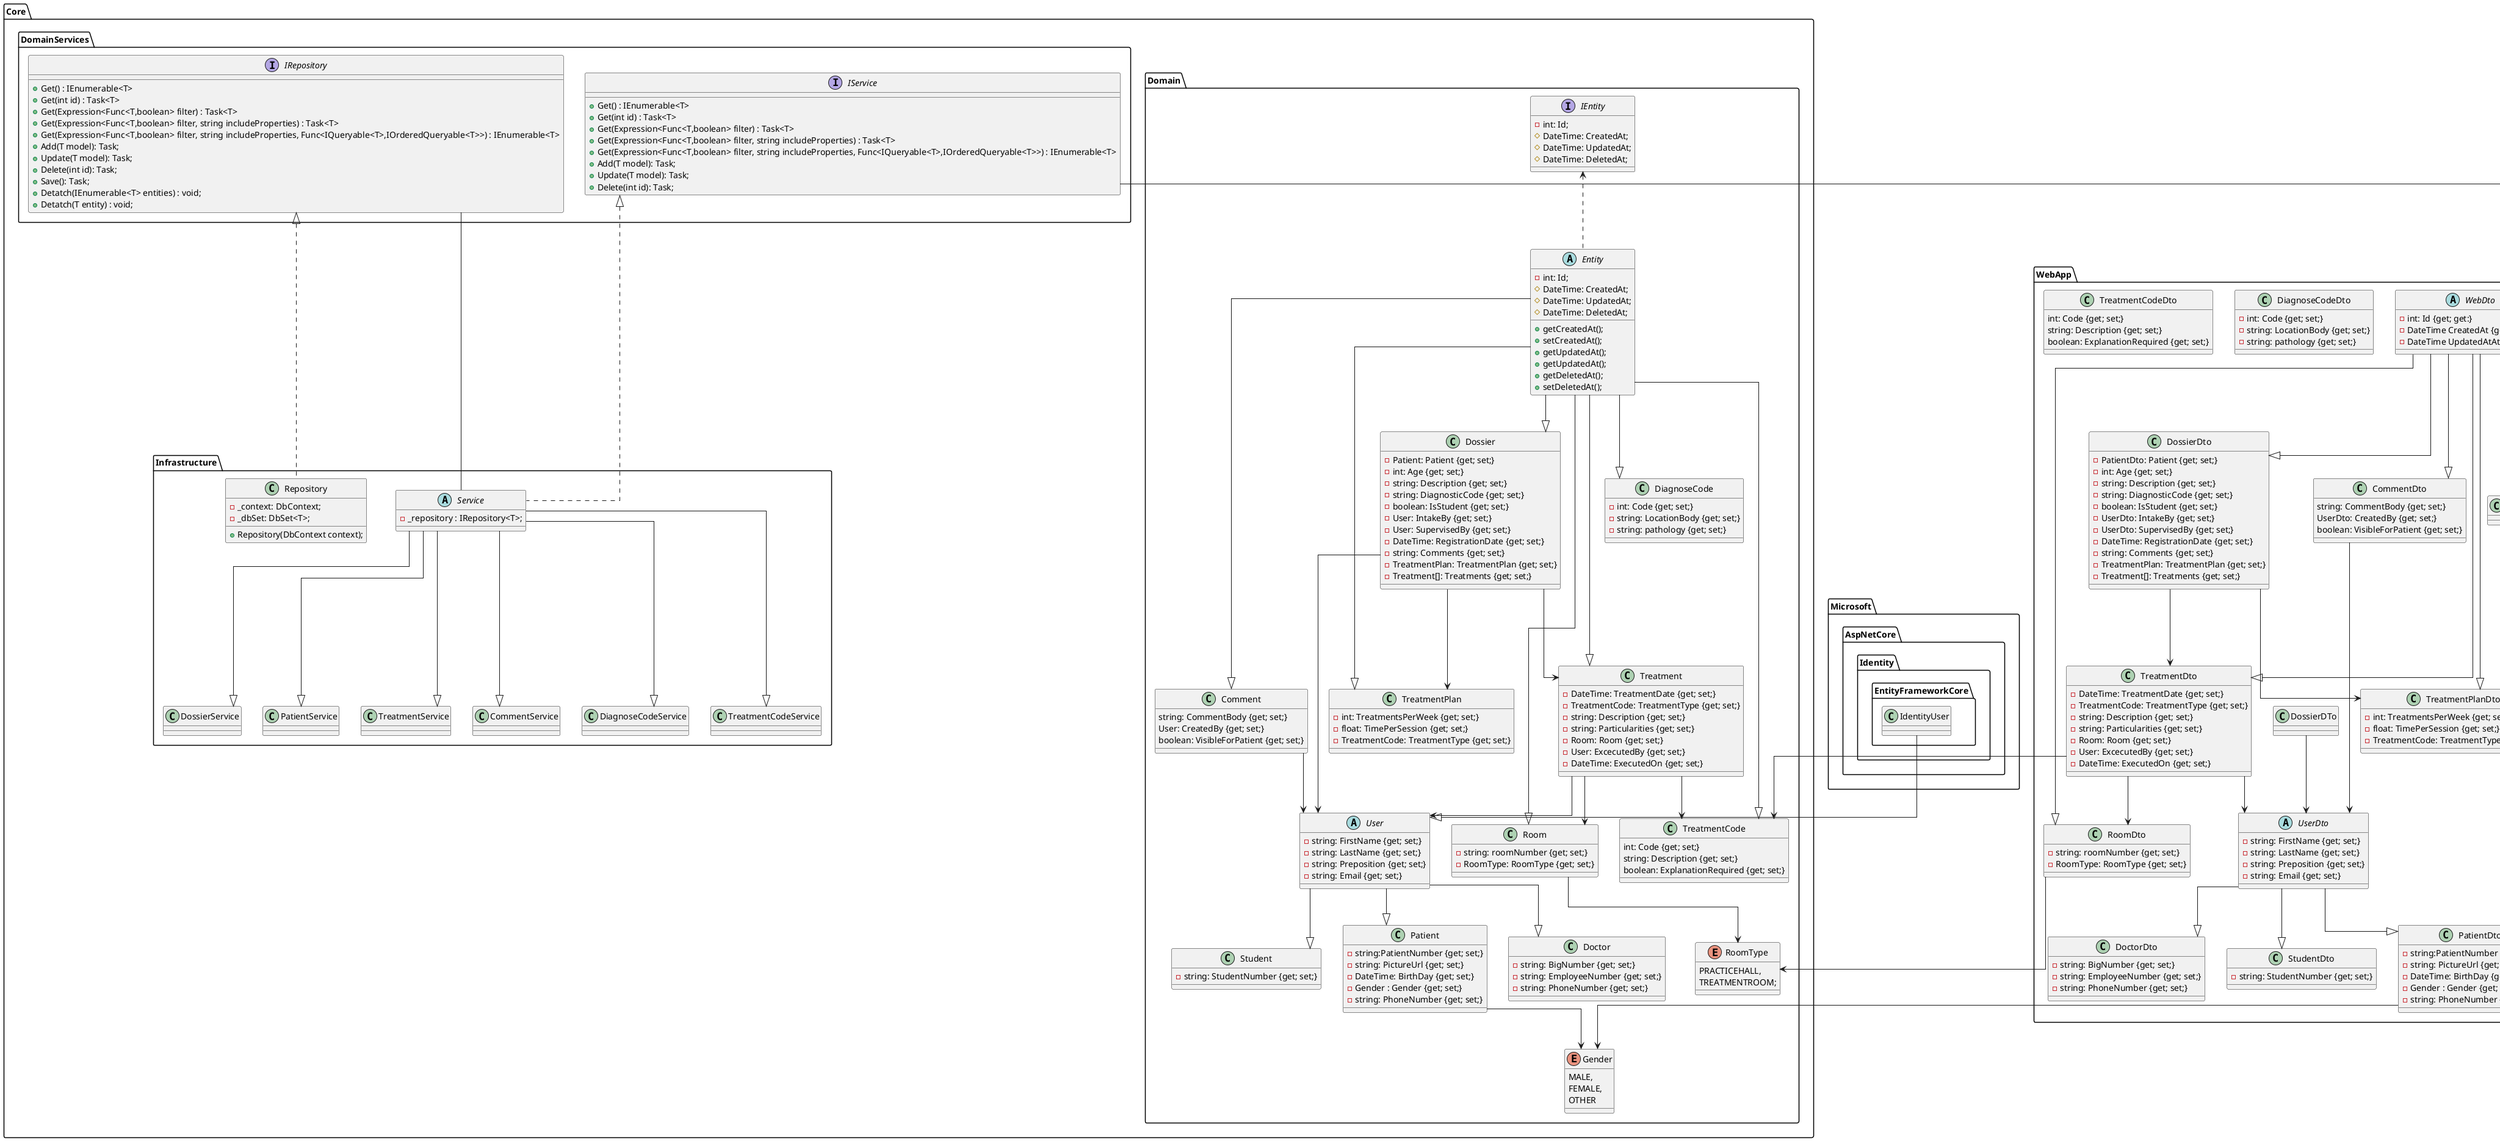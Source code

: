 @startuml
skinparam linetype polyline
skinparam linetype ortho

package Core.Domain{

interface IEntity {
-int: Id;
#DateTime: CreatedAt;
#DateTime: UpdatedAt;
#DateTime: DeletedAt;
}
abstract class Entity {
-int: Id;
#DateTime: CreatedAt;
#DateTime: UpdatedAt;
#DateTime: DeletedAt;
+getCreatedAt();
+setCreatedAt();
+getUpdatedAt();
+getUpdatedAt();
+getDeletedAt();
+setDeletedAt();
}

class Doctor{
- string: BigNumber {get; set;}
- string: EmployeeNumber {get; set;}
- string: PhoneNumber {get; set;}
}

class Student{
-string: StudentNumber {get; set;}
}


class Patient{
- string:PatientNumber {get; set;}
- string: PictureUrl {get; set;}
- DateTime: BirthDay {get; set;}
- Gender : Gender {get; set;}
- string: PhoneNumber {get; set;}
}

enum Gender{
MALE,
FEMALE,
OTHER
}

abstract class User{
- string: FirstName {get; set;}
- string: LastName {get; set;}
- string: Preposition {get; set;}
- string: Email {get; set;}
}

class Dossier {
- Patient: Patient {get; set;}
- int: Age {get; set;}
- string: Description {get; set;}
- string: DiagnosticCode {get; set;}
- boolean: IsStudent {get; set;}
- User: IntakeBy {get; set;}
- User: SupervisedBy {get; set;}
- DateTime: RegistrationDate {get; set;}
- string: Comments {get; set;}
- TreatmentPlan: TreatmentPlan {get; set;}
- Treatment[]: Treatments {get; set;}
}

class TreatmentPlan{
- int: TreatmentsPerWeek {get; set;}
- float: TimePerSession {get; set;}
- TreatmentCode: TreatmentType {get; set;}
}

class Treatment{
- DateTime: TreatmentDate {get; set;}
- TreatmentCode: TreatmentType {get; set;}
- string: Description {get; set;}
- string: Particularities {get; set;}
- Room: Room {get; set;}
- User: ExcecutedBy {get; set;}
- DateTime: ExecutedOn {get; set;}
}
enum RoomType{
PRACTICEHALL,
TREATMENTROOM;
}

class Room{
- string: roomNumber {get; set;}
- RoomType: RoomType {get; set;}
}

class DiagnoseCode{
- int: Code {get; set;}
- string: LocationBody {get; set;}
- string: pathology {get; set;}
}

class TreatmentCode{
int: Code {get; set;}
string: Description {get; set;}
boolean: ExplanationRequired {get; set;}
}

class Comment{
string: CommentBody {get; set;}
User: CreatedBy {get; set;}
boolean: VisibleForPatient {get; set;}
}

IEntity <.. Entity
Entity --|> Treatment
Entity --|> TreatmentCode
Entity --|> DiagnoseCode
Entity --|> Dossier
Entity --|> Room 
Entity --|> TreatmentPlan
Entity --|> Comment
User --|> Doctor
User --|> Student
User --|> Patient
Dossier --> Treatment
Dossier --> TreatmentPlan
Dossier --> User
Patient --> Gender
Treatment --> TreatmentCode
Treatment --> User
Treatment --> Room
Room --> RoomType
Comment --> User

}
package Core.DomainServices{
interface IRepository{
+ Get() : IEnumerable<T>
+ Get(int id) : Task<T>
+ Get(Expression<Func<T,boolean> filter) : Task<T>
+ Get(Expression<Func<T,boolean> filter, string includeProperties) : Task<T>
+ Get(Expression<Func<T,boolean> filter, string includeProperties, Func<IQueryable<T>,IOrderedQueryable<T>>) : IEnumerable<T>
+ Add(T model): Task;
+ Update(T model): Task;
+ Delete(int id): Task;
+ Save(): Task;
+ Detatch(IEnumerable<T> entities) : void;
+ Detatch(T entity) : void;
}
interface IService{
+ Get() : IEnumerable<T>
+ Get(int id) : Task<T>
+ Get(Expression<Func<T,boolean> filter) : Task<T>
+ Get(Expression<Func<T,boolean> filter, string includeProperties) : Task<T>
+ Get(Expression<Func<T,boolean> filter, string includeProperties, Func<IQueryable<T>,IOrderedQueryable<T>>) : IEnumerable<T>
+ Add(T model): Task;
+ Update(T model): Task;
+ Delete(int id): Task;
}
}
package Core.Infrastructure{
class Repository{
- _context: DbContext;
- _dbSet: DbSet<T>;
+Repository(DbContext context);
}
abstract class Service{
- _repository : IRepository<T>;

}

class DossierService{
}
class PatientService{
}
class TreatmentService{
}
class CommentService{
}
class DiagnoseCodeService{}
class TreatmentCodeService{}

Service --|> DossierService
Service --|> PatientService
Service --|> TreatmentService
Service --|> CommentService
Service --|> DiagnoseCodeService
Service --|> TreatmentCodeService
}
package Microsoft.AspNetCore.Identity.EntityFrameworkCore {
class IdentityUser{
}
}

package WebApi{
abstract class Controller{
- IService<T> : _service;
+ Get(): Task<ActionResult<List<DTO>>>
+ Get(int id): Task<ActionResult<DTO>>
}
abstract class DTO{
- int: Id {get; set;}
- int: Code {get; set;}
}

class DiagnoseCodeDto{
- string: LocationBody {get; set;}
- string: pathology {get; set;}
}

class TreatmentCodeDto {
string: Description {get; set;}
boolean: ExplanationRequired {get; set;}
}

class DiagnoseCodeController{
}

class TreatmentCodeController{
}

Controller <|--- DiagnoseCodeController
Controller <|--- TreatmentCodeController
DTO <|--- DiagnoseCodeDto
DTO <|--- TreatmentCodeDto
DTO --- Controller
}

package WebApp{
abstract class WebController{
- IService<T> : _service;
+ Index(): Task<ActionResult<>>
}
class DossierController{}
class PatientController{}
class TreatmentController{}
class CommentController{}
class CommentController{}

abstract class WebDto{
-int: Id {get; get:}
-DateTime CreatedAt {get; get:}
-DateTime UpdatedAtAt {get; get:}
}
class DoctorDto{
- string: BigNumber {get; set;}
- string: EmployeeNumber {get; set;}
- string: PhoneNumber {get; set;}
}

class StudentDto{
-string: StudentNumber {get; set;}
}


class PatientDto{
- string:PatientNumber {get; set;}
- string: PictureUrl {get; set;}
- DateTime: BirthDay {get; set;}
- Gender : Gender {get; set;}
- string: PhoneNumber {get; set;}
}

abstract class UserDto{
- string: FirstName {get; set;}
- string: LastName {get; set;}
- string: Preposition {get; set;}
- string: Email {get; set;}
}

class DossierDto {
- PatientDto: Patient {get; set;}
- int: Age {get; set;}
- string: Description {get; set;}
- string: DiagnosticCode {get; set;}
- boolean: IsStudent {get; set;}
- UserDto: IntakeBy {get; set;}
- UserDto: SupervisedBy {get; set;}
- DateTime: RegistrationDate {get; set;}
- string: Comments {get; set;}
- TreatmentPlan: TreatmentPlan {get; set;}
- Treatment[]: Treatments {get; set;}
}

class TreatmentPlanDto{
- int: TreatmentsPerWeek {get; set;}
- float: TimePerSession {get; set;}
- TreatmentCode: TreatmentType {get; set;}
}

class TreatmentDto{
- DateTime: TreatmentDate {get; set;}
- TreatmentCode: TreatmentType {get; set;}
- string: Description {get; set;}
- string: Particularities {get; set;}
- Room: Room {get; set;}
- User: ExcecutedBy {get; set;}
- DateTime: ExecutedOn {get; set;}
}
class RoomDto{
- string: roomNumber {get; set;}
- RoomType: RoomType {get; set;}
}

class DiagnoseCodeDto{
- int: Code {get; set;}
- string: LocationBody {get; set;}
- string: pathology {get; set;}
}

class TreatmentCodeDto{
int: Code {get; set;}
string: Description {get; set;}
boolean: ExplanationRequired {get; set;}
}

class CommentDto{
string: CommentBody {get; set;}
UserDto: CreatedBy {get; set;}
boolean: VisibleForPatient {get; set;}
}

    WebDto --|> TreatmentDto
    WebDto --|> DossierDto
    WebDto --|> RoomDto
    WebDto --|> TreatmentPlanDto
    WebDto --|> CommentDto
    UserDto --|> DoctorDto
    UserDto --|> StudentDto
    UserDto --|> PatientDto
    DossierDto --> TreatmentDto
    DossierDto --> TreatmentPlanDto
    DossierDTo --> UserDto
    PatientDto --> Gender
    TreatmentDto --> TreatmentCode
    TreatmentDto --> UserDto
    TreatmentDto --> RoomDto
    RoomDto --> RoomType
    CommentDto --> UserDto
    
    WebController --|> DossierController
    WebController --|> TreatmentController
    WebController --|> PatientController
    WebController --|> CommentController

}
IdentityUser --|> User
IRepository <|... Repository
IService --- Controller
IService <|.. Service
IRepository --- Service


@enduml